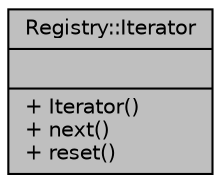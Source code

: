 digraph "Registry::Iterator"
{
  edge [fontname="Helvetica",fontsize="10",labelfontname="Helvetica",labelfontsize="10"];
  node [fontname="Helvetica",fontsize="10",shape=record];
  Node1 [label="{Registry::Iterator\n||+ Iterator()\l+ next()\l+ reset()\l}",height=0.2,width=0.4,color="black", fillcolor="grey75", style="filled", fontcolor="black"];
}
